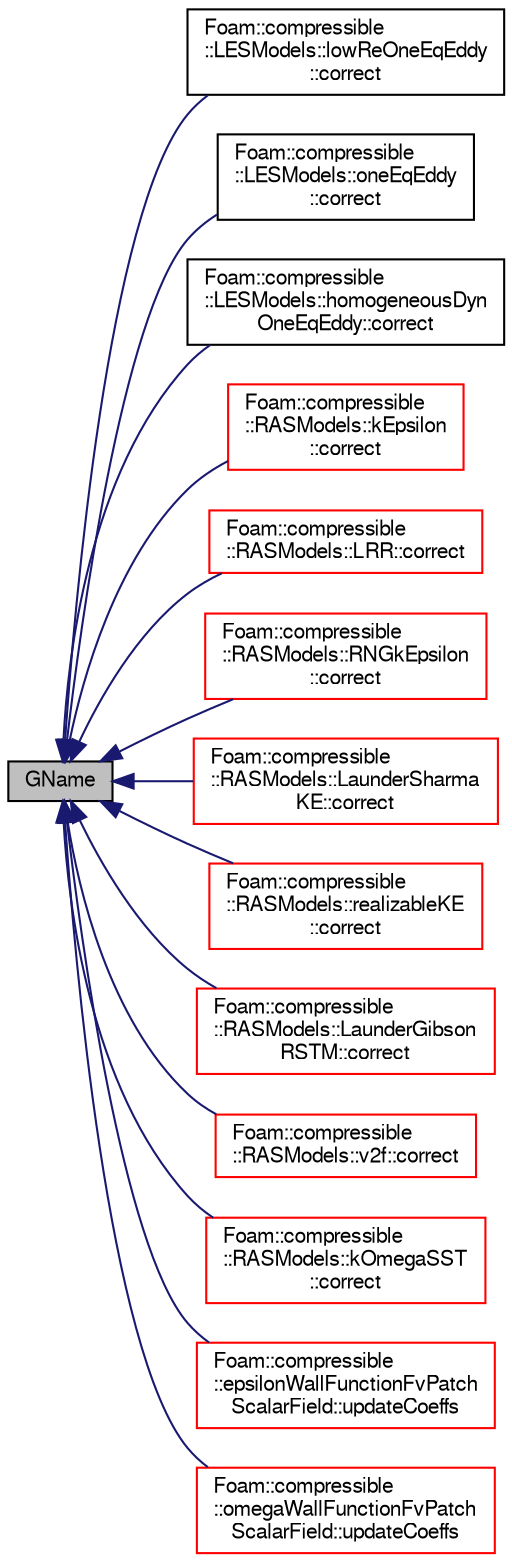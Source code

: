 digraph "GName"
{
  bgcolor="transparent";
  edge [fontname="FreeSans",fontsize="10",labelfontname="FreeSans",labelfontsize="10"];
  node [fontname="FreeSans",fontsize="10",shape=record];
  rankdir="LR";
  Node330 [label="GName",height=0.2,width=0.4,color="black", fillcolor="grey75", style="filled", fontcolor="black"];
  Node330 -> Node331 [dir="back",color="midnightblue",fontsize="10",style="solid",fontname="FreeSans"];
  Node331 [label="Foam::compressible\l::LESModels::lowReOneEqEddy\l::correct",height=0.2,width=0.4,color="black",URL="$a30638.html#a4f67b3ab06ec329ec02fa14d5f15d8f2",tooltip="Correct Eddy-Viscosity and related properties. "];
  Node330 -> Node332 [dir="back",color="midnightblue",fontsize="10",style="solid",fontname="FreeSans"];
  Node332 [label="Foam::compressible\l::LESModels::oneEqEddy\l::correct",height=0.2,width=0.4,color="black",URL="$a30642.html#a4f67b3ab06ec329ec02fa14d5f15d8f2",tooltip="Correct Eddy-Viscosity and related properties. "];
  Node330 -> Node333 [dir="back",color="midnightblue",fontsize="10",style="solid",fontname="FreeSans"];
  Node333 [label="Foam::compressible\l::LESModels::homogeneousDyn\lOneEqEddy::correct",height=0.2,width=0.4,color="black",URL="$a30630.html#a4f67b3ab06ec329ec02fa14d5f15d8f2",tooltip="Correct Eddy-Viscosity and related properties. "];
  Node330 -> Node334 [dir="back",color="midnightblue",fontsize="10",style="solid",fontname="FreeSans"];
  Node334 [label="Foam::compressible\l::RASModels::kEpsilon\l::correct",height=0.2,width=0.4,color="red",URL="$a30734.html#a3ae44b28050c3aa494c1d8e18cf618c1",tooltip="Solve the turbulence equations and correct the turbulence viscosity. "];
  Node330 -> Node336 [dir="back",color="midnightblue",fontsize="10",style="solid",fontname="FreeSans"];
  Node336 [label="Foam::compressible\l::RASModels::LRR::correct",height=0.2,width=0.4,color="red",URL="$a30754.html#a3ae44b28050c3aa494c1d8e18cf618c1",tooltip="Solve the turbulence equations and correct the turbulence viscosity. "];
  Node330 -> Node338 [dir="back",color="midnightblue",fontsize="10",style="solid",fontname="FreeSans"];
  Node338 [label="Foam::compressible\l::RASModels::RNGkEpsilon\l::correct",height=0.2,width=0.4,color="red",URL="$a30766.html#a3ae44b28050c3aa494c1d8e18cf618c1",tooltip="Solve the turbulence equations and correct the turbulence viscosity. "];
  Node330 -> Node340 [dir="back",color="midnightblue",fontsize="10",style="solid",fontname="FreeSans"];
  Node340 [label="Foam::compressible\l::RASModels::LaunderSharma\lKE::correct",height=0.2,width=0.4,color="red",URL="$a30750.html#a3ae44b28050c3aa494c1d8e18cf618c1",tooltip="Solve the turbulence equations and correct the turbulence viscosity. "];
  Node330 -> Node342 [dir="back",color="midnightblue",fontsize="10",style="solid",fontname="FreeSans"];
  Node342 [label="Foam::compressible\l::RASModels::realizableKE\l::correct",height=0.2,width=0.4,color="red",URL="$a30762.html#a3ae44b28050c3aa494c1d8e18cf618c1",tooltip="Solve the turbulence equations and correct the turbulence viscosity. "];
  Node330 -> Node344 [dir="back",color="midnightblue",fontsize="10",style="solid",fontname="FreeSans"];
  Node344 [label="Foam::compressible\l::RASModels::LaunderGibson\lRSTM::correct",height=0.2,width=0.4,color="red",URL="$a30746.html#a3ae44b28050c3aa494c1d8e18cf618c1",tooltip="Solve the turbulence equations and correct the turbulence viscosity. "];
  Node330 -> Node346 [dir="back",color="midnightblue",fontsize="10",style="solid",fontname="FreeSans"];
  Node346 [label="Foam::compressible\l::RASModels::v2f::correct",height=0.2,width=0.4,color="red",URL="$a30774.html#a3ae44b28050c3aa494c1d8e18cf618c1",tooltip="Solve the turbulence equations and correct the turbulence viscosity. "];
  Node330 -> Node348 [dir="back",color="midnightblue",fontsize="10",style="solid",fontname="FreeSans"];
  Node348 [label="Foam::compressible\l::RASModels::kOmegaSST\l::correct",height=0.2,width=0.4,color="red",URL="$a30738.html#a3ae44b28050c3aa494c1d8e18cf618c1",tooltip="Solve the turbulence equations and correct the turbulence viscosity. "];
  Node330 -> Node350 [dir="back",color="midnightblue",fontsize="10",style="solid",fontname="FreeSans"];
  Node350 [label="Foam::compressible\l::epsilonWallFunctionFvPatch\lScalarField::updateCoeffs",height=0.2,width=0.4,color="red",URL="$a30682.html#a7e24eafac629d3733181cd942d4c902f",tooltip="Update the coefficients associated with the patch field. "];
  Node330 -> Node352 [dir="back",color="midnightblue",fontsize="10",style="solid",fontname="FreeSans"];
  Node352 [label="Foam::compressible\l::omegaWallFunctionFvPatch\lScalarField::updateCoeffs",height=0.2,width=0.4,color="red",URL="$a30726.html#a7e24eafac629d3733181cd942d4c902f",tooltip="Update the coefficients associated with the patch field. "];
}
